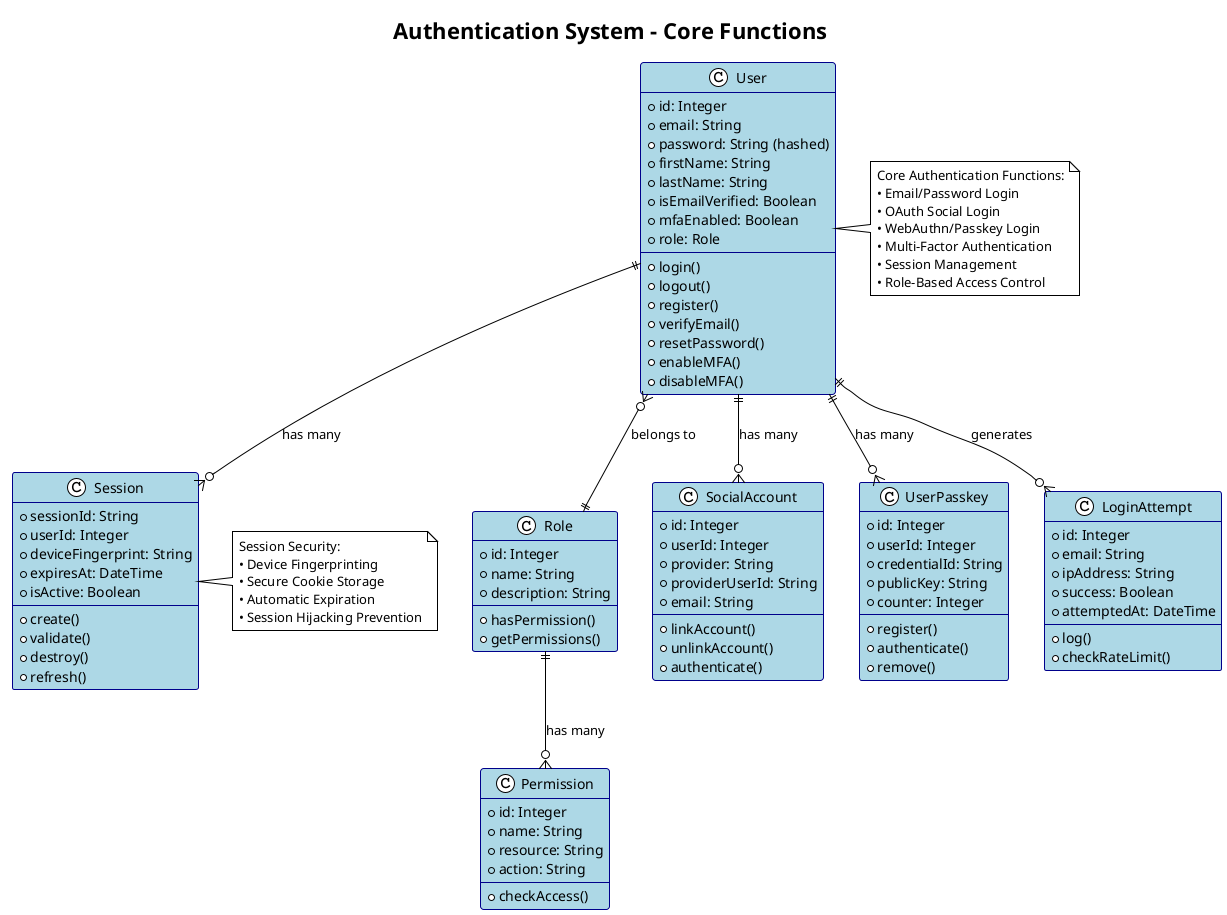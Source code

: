@startuml Authentication System - Simplified
!theme plain
skinparam backgroundColor white
skinparam classBackgroundColor lightblue
skinparam classBorderColor darkblue

title Authentication System - Core Functions

class User {
  +id: Integer
  +email: String
  +password: String (hashed)
  +firstName: String
  +lastName: String
  +isEmailVerified: Boolean
  +mfaEnabled: Boolean
  +role: Role
  --
  +login()
  +logout()
  +register()
  +verifyEmail()
  +resetPassword()
  +enableMFA()
  +disableMFA()
}

class Role {
  +id: Integer
  +name: String
  +description: String
  --
  +hasPermission()
  +getPermissions()
}

class Permission {
  +id: Integer
  +name: String
  +resource: String
  +action: String
  --
  +checkAccess()
}

class Session {
  +sessionId: String
  +userId: Integer
  +deviceFingerprint: String
  +expiresAt: DateTime
  +isActive: Boolean
  --
  +create()
  +validate()
  +destroy()
  +refresh()
}

class SocialAccount {
  +id: Integer
  +userId: Integer
  +provider: String
  +providerUserId: String
  +email: String
  --
  +linkAccount()
  +unlinkAccount()
  +authenticate()
}

class UserPasskey {
  +id: Integer
  +userId: Integer
  +credentialId: String
  +publicKey: String
  +counter: Integer
  --
  +register()
  +authenticate()
  +remove()
}

class LoginAttempt {
  +id: Integer
  +email: String
  +ipAddress: String
  +success: Boolean
  +attemptedAt: DateTime
  --
  +log()
  +checkRateLimit()
}

' Relationships
User ||--o{ Session : "has many"
User ||--o{ SocialAccount : "has many"
User ||--o{ UserPasskey : "has many"
User }o--|| Role : "belongs to"
Role ||--o{ Permission : "has many"
User ||--o{ LoginAttempt : "generates"

' Core Authentication Flow
note right of User
  Core Authentication Functions:
  • Email/Password Login
  • OAuth Social Login
  • WebAuthn/Passkey Login
  • Multi-Factor Authentication
  • Session Management
  • Role-Based Access Control
end note

note right of Session
  Session Security:
  • Device Fingerprinting
  • Secure Cookie Storage
  • Automatic Expiration
  • Session Hijacking Prevention
end note

@enduml
